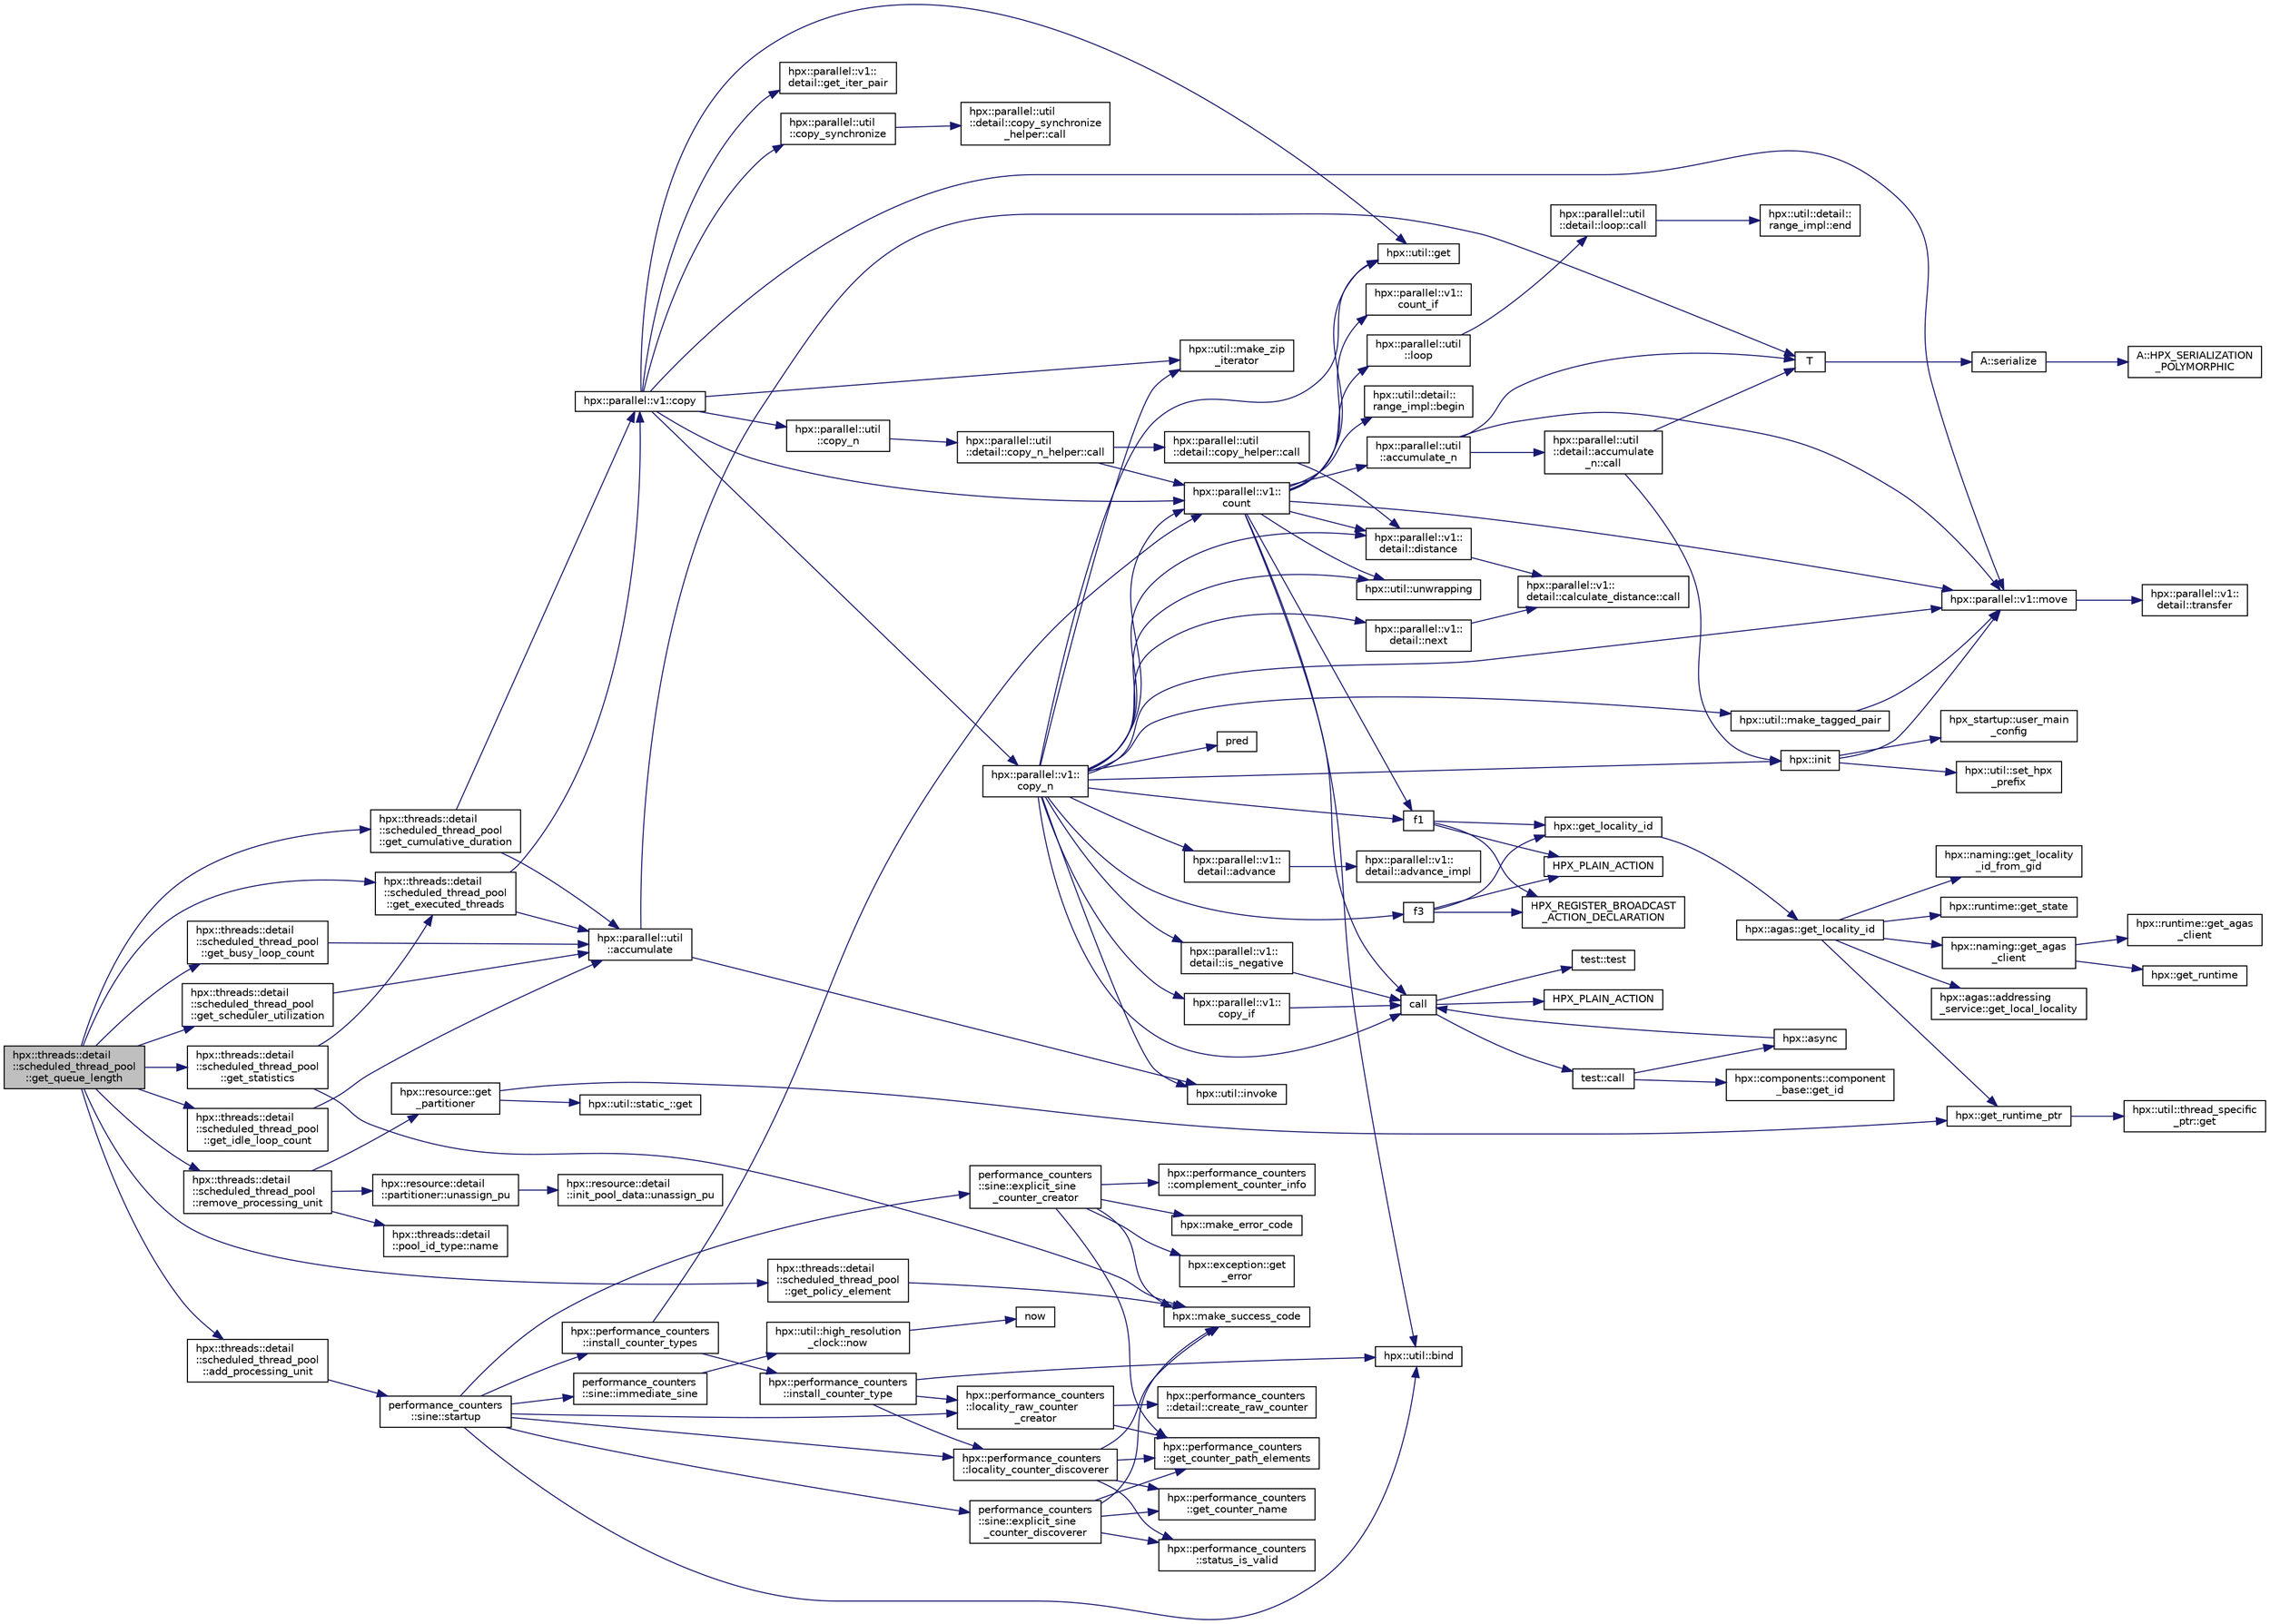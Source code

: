 digraph "hpx::threads::detail::scheduled_thread_pool::get_queue_length"
{
  edge [fontname="Helvetica",fontsize="10",labelfontname="Helvetica",labelfontsize="10"];
  node [fontname="Helvetica",fontsize="10",shape=record];
  rankdir="LR";
  Node514 [label="hpx::threads::detail\l::scheduled_thread_pool\l::get_queue_length",height=0.2,width=0.4,color="black", fillcolor="grey75", style="filled", fontcolor="black"];
  Node514 -> Node515 [color="midnightblue",fontsize="10",style="solid",fontname="Helvetica"];
  Node515 [label="hpx::threads::detail\l::scheduled_thread_pool\l::get_executed_threads",height=0.2,width=0.4,color="black", fillcolor="white", style="filled",URL="$d2/df7/classhpx_1_1threads_1_1detail_1_1scheduled__thread__pool.html#a752993760499d1faf511432e3230620a"];
  Node515 -> Node516 [color="midnightblue",fontsize="10",style="solid",fontname="Helvetica"];
  Node516 [label="hpx::parallel::util\l::accumulate",height=0.2,width=0.4,color="black", fillcolor="white", style="filled",URL="$df/dc6/namespacehpx_1_1parallel_1_1util.html#ab57e9fe9dcda3baa915398e2d7ba3d69"];
  Node516 -> Node517 [color="midnightblue",fontsize="10",style="solid",fontname="Helvetica"];
  Node517 [label="T",height=0.2,width=0.4,color="black", fillcolor="white", style="filled",URL="$db/d33/polymorphic__semiintrusive__template_8cpp.html#ad187658f9cb91c1312b39ae7e896f1ea"];
  Node517 -> Node518 [color="midnightblue",fontsize="10",style="solid",fontname="Helvetica"];
  Node518 [label="A::serialize",height=0.2,width=0.4,color="black", fillcolor="white", style="filled",URL="$d7/da0/struct_a.html#a5f5c287cf471e274ed9dda0da1592212"];
  Node518 -> Node519 [color="midnightblue",fontsize="10",style="solid",fontname="Helvetica"];
  Node519 [label="A::HPX_SERIALIZATION\l_POLYMORPHIC",height=0.2,width=0.4,color="black", fillcolor="white", style="filled",URL="$d7/da0/struct_a.html#ada978cc156cebbafddb1f3aa4c01918c"];
  Node516 -> Node520 [color="midnightblue",fontsize="10",style="solid",fontname="Helvetica"];
  Node520 [label="hpx::util::invoke",height=0.2,width=0.4,color="black", fillcolor="white", style="filled",URL="$df/dad/namespacehpx_1_1util.html#a9ed3f52b36e725e476dbf5099134ed3d"];
  Node515 -> Node521 [color="midnightblue",fontsize="10",style="solid",fontname="Helvetica"];
  Node521 [label="hpx::parallel::v1::copy",height=0.2,width=0.4,color="black", fillcolor="white", style="filled",URL="$db/db9/namespacehpx_1_1parallel_1_1v1.html#a502f993845638113034b4a1629b7a3c7"];
  Node521 -> Node522 [color="midnightblue",fontsize="10",style="solid",fontname="Helvetica"];
  Node522 [label="hpx::parallel::v1::\lcopy_n",height=0.2,width=0.4,color="black", fillcolor="white", style="filled",URL="$db/db9/namespacehpx_1_1parallel_1_1v1.html#a62b381b00123e950f7cd81ae9b16c4a6"];
  Node522 -> Node523 [color="midnightblue",fontsize="10",style="solid",fontname="Helvetica"];
  Node523 [label="hpx::util::make_tagged_pair",height=0.2,width=0.4,color="black", fillcolor="white", style="filled",URL="$df/dad/namespacehpx_1_1util.html#afa71e8b7f4f559051a5ff14a508c543c"];
  Node523 -> Node524 [color="midnightblue",fontsize="10",style="solid",fontname="Helvetica"];
  Node524 [label="hpx::parallel::v1::move",height=0.2,width=0.4,color="black", fillcolor="white", style="filled",URL="$db/db9/namespacehpx_1_1parallel_1_1v1.html#aa7c4ede081ce786c9d1eb1adff495cfc"];
  Node524 -> Node525 [color="midnightblue",fontsize="10",style="solid",fontname="Helvetica"];
  Node525 [label="hpx::parallel::v1::\ldetail::transfer",height=0.2,width=0.4,color="black", fillcolor="white", style="filled",URL="$d2/ddd/namespacehpx_1_1parallel_1_1v1_1_1detail.html#ab1b56a05e1885ca7cc7ffa1804dd2f3c"];
  Node522 -> Node526 [color="midnightblue",fontsize="10",style="solid",fontname="Helvetica"];
  Node526 [label="hpx::parallel::v1::\ldetail::is_negative",height=0.2,width=0.4,color="black", fillcolor="white", style="filled",URL="$d2/ddd/namespacehpx_1_1parallel_1_1v1_1_1detail.html#adf2e40fc4b20ad0fd442ee3118a4d527"];
  Node526 -> Node527 [color="midnightblue",fontsize="10",style="solid",fontname="Helvetica"];
  Node527 [label="call",height=0.2,width=0.4,color="black", fillcolor="white", style="filled",URL="$d2/d67/promise__1620_8cpp.html#a58357f0b82bc761e1d0b9091ed563a70"];
  Node527 -> Node528 [color="midnightblue",fontsize="10",style="solid",fontname="Helvetica"];
  Node528 [label="test::test",height=0.2,width=0.4,color="black", fillcolor="white", style="filled",URL="$d8/d89/structtest.html#ab42d5ece712d716b04cb3f686f297a26"];
  Node527 -> Node529 [color="midnightblue",fontsize="10",style="solid",fontname="Helvetica"];
  Node529 [label="HPX_PLAIN_ACTION",height=0.2,width=0.4,color="black", fillcolor="white", style="filled",URL="$d2/d67/promise__1620_8cpp.html#ab96aab827a4b1fcaf66cfe0ba83fef23"];
  Node527 -> Node530 [color="midnightblue",fontsize="10",style="solid",fontname="Helvetica"];
  Node530 [label="test::call",height=0.2,width=0.4,color="black", fillcolor="white", style="filled",URL="$d8/d89/structtest.html#aeb29e7ed6518b9426ccf1344c52620ae"];
  Node530 -> Node531 [color="midnightblue",fontsize="10",style="solid",fontname="Helvetica"];
  Node531 [label="hpx::async",height=0.2,width=0.4,color="black", fillcolor="white", style="filled",URL="$d8/d83/namespacehpx.html#acb7d8e37b73b823956ce144f9a57eaa4"];
  Node531 -> Node527 [color="midnightblue",fontsize="10",style="solid",fontname="Helvetica"];
  Node530 -> Node532 [color="midnightblue",fontsize="10",style="solid",fontname="Helvetica"];
  Node532 [label="hpx::components::component\l_base::get_id",height=0.2,width=0.4,color="black", fillcolor="white", style="filled",URL="$d2/de6/classhpx_1_1components_1_1component__base.html#a4c8fd93514039bdf01c48d66d82b19cd"];
  Node522 -> Node533 [color="midnightblue",fontsize="10",style="solid",fontname="Helvetica"];
  Node533 [label="hpx::util::get",height=0.2,width=0.4,color="black", fillcolor="white", style="filled",URL="$df/dad/namespacehpx_1_1util.html#a5cbd3c41f03f4d4acaedaa4777e3cc02"];
  Node522 -> Node527 [color="midnightblue",fontsize="10",style="solid",fontname="Helvetica"];
  Node522 -> Node534 [color="midnightblue",fontsize="10",style="solid",fontname="Helvetica"];
  Node534 [label="pred",height=0.2,width=0.4,color="black", fillcolor="white", style="filled",URL="$dc/d8b/cxx11__std__thread_8cpp.html#a31ff3168522b47b050989c5e07dd8408"];
  Node522 -> Node520 [color="midnightblue",fontsize="10",style="solid",fontname="Helvetica"];
  Node522 -> Node535 [color="midnightblue",fontsize="10",style="solid",fontname="Helvetica"];
  Node535 [label="hpx::parallel::v1::\lcopy_if",height=0.2,width=0.4,color="black", fillcolor="white", style="filled",URL="$db/db9/namespacehpx_1_1parallel_1_1v1.html#a9a749519e8f71f886d23aecb6ceaaf8a"];
  Node535 -> Node527 [color="midnightblue",fontsize="10",style="solid",fontname="Helvetica"];
  Node522 -> Node536 [color="midnightblue",fontsize="10",style="solid",fontname="Helvetica"];
  Node536 [label="hpx::parallel::v1::\lcount",height=0.2,width=0.4,color="black", fillcolor="white", style="filled",URL="$db/db9/namespacehpx_1_1parallel_1_1v1.html#a19d058114a2bd44801aab4176b188e23"];
  Node536 -> Node537 [color="midnightblue",fontsize="10",style="solid",fontname="Helvetica"];
  Node537 [label="hpx::parallel::v1::\lcount_if",height=0.2,width=0.4,color="black", fillcolor="white", style="filled",URL="$db/db9/namespacehpx_1_1parallel_1_1v1.html#ad836ff017ec208c2d6388a9b47b05ce0"];
  Node536 -> Node538 [color="midnightblue",fontsize="10",style="solid",fontname="Helvetica"];
  Node538 [label="f1",height=0.2,width=0.4,color="black", fillcolor="white", style="filled",URL="$d8/d8b/broadcast_8cpp.html#a1751fbd41f2529b84514a9dbd767959a"];
  Node538 -> Node539 [color="midnightblue",fontsize="10",style="solid",fontname="Helvetica"];
  Node539 [label="hpx::get_locality_id",height=0.2,width=0.4,color="black", fillcolor="white", style="filled",URL="$d8/d83/namespacehpx.html#a158d7c54a657bb364c1704033010697b",tooltip="Return the number of the locality this function is being called from. "];
  Node539 -> Node540 [color="midnightblue",fontsize="10",style="solid",fontname="Helvetica"];
  Node540 [label="hpx::agas::get_locality_id",height=0.2,width=0.4,color="black", fillcolor="white", style="filled",URL="$dc/d54/namespacehpx_1_1agas.html#a491cc2ddecdf0f1a9129900caa6a4d3e"];
  Node540 -> Node541 [color="midnightblue",fontsize="10",style="solid",fontname="Helvetica"];
  Node541 [label="hpx::get_runtime_ptr",height=0.2,width=0.4,color="black", fillcolor="white", style="filled",URL="$d8/d83/namespacehpx.html#af29daf2bb3e01b4d6495a1742b6cce64"];
  Node541 -> Node542 [color="midnightblue",fontsize="10",style="solid",fontname="Helvetica"];
  Node542 [label="hpx::util::thread_specific\l_ptr::get",height=0.2,width=0.4,color="black", fillcolor="white", style="filled",URL="$d4/d4c/structhpx_1_1util_1_1thread__specific__ptr.html#a3b27d8520710478aa41d1f74206bdba9"];
  Node540 -> Node543 [color="midnightblue",fontsize="10",style="solid",fontname="Helvetica"];
  Node543 [label="hpx::runtime::get_state",height=0.2,width=0.4,color="black", fillcolor="white", style="filled",URL="$d0/d7b/classhpx_1_1runtime.html#ab405f80e060dac95d624520f38b0524c"];
  Node540 -> Node544 [color="midnightblue",fontsize="10",style="solid",fontname="Helvetica"];
  Node544 [label="hpx::naming::get_agas\l_client",height=0.2,width=0.4,color="black", fillcolor="white", style="filled",URL="$d4/dc9/namespacehpx_1_1naming.html#a0408fffd5d34b620712a801b0ae3b032"];
  Node544 -> Node545 [color="midnightblue",fontsize="10",style="solid",fontname="Helvetica"];
  Node545 [label="hpx::get_runtime",height=0.2,width=0.4,color="black", fillcolor="white", style="filled",URL="$d8/d83/namespacehpx.html#aef902cc6c7dd3b9fbadf34d1e850a070"];
  Node544 -> Node546 [color="midnightblue",fontsize="10",style="solid",fontname="Helvetica"];
  Node546 [label="hpx::runtime::get_agas\l_client",height=0.2,width=0.4,color="black", fillcolor="white", style="filled",URL="$d0/d7b/classhpx_1_1runtime.html#aeb5dddd30d6b9861669af8ad44d1a96a"];
  Node540 -> Node547 [color="midnightblue",fontsize="10",style="solid",fontname="Helvetica"];
  Node547 [label="hpx::agas::addressing\l_service::get_local_locality",height=0.2,width=0.4,color="black", fillcolor="white", style="filled",URL="$db/d58/structhpx_1_1agas_1_1addressing__service.html#ab52c19a37c2a7a006c6c15f90ad0539c"];
  Node540 -> Node548 [color="midnightblue",fontsize="10",style="solid",fontname="Helvetica"];
  Node548 [label="hpx::naming::get_locality\l_id_from_gid",height=0.2,width=0.4,color="black", fillcolor="white", style="filled",URL="$d4/dc9/namespacehpx_1_1naming.html#a7fd43037784560bd04fda9b49e33529f"];
  Node538 -> Node549 [color="midnightblue",fontsize="10",style="solid",fontname="Helvetica"];
  Node549 [label="HPX_PLAIN_ACTION",height=0.2,width=0.4,color="black", fillcolor="white", style="filled",URL="$d8/d8b/broadcast_8cpp.html#a19685a0394ce6a99351f7a679f6eeefc"];
  Node538 -> Node550 [color="midnightblue",fontsize="10",style="solid",fontname="Helvetica"];
  Node550 [label="HPX_REGISTER_BROADCAST\l_ACTION_DECLARATION",height=0.2,width=0.4,color="black", fillcolor="white", style="filled",URL="$d7/d38/addressing__service_8cpp.html#a573d764d9cb34eec46a4bdffcf07875f"];
  Node536 -> Node551 [color="midnightblue",fontsize="10",style="solid",fontname="Helvetica"];
  Node551 [label="hpx::parallel::util\l::loop",height=0.2,width=0.4,color="black", fillcolor="white", style="filled",URL="$df/dc6/namespacehpx_1_1parallel_1_1util.html#a3f434e00f42929aac85debb8c5782213"];
  Node551 -> Node552 [color="midnightblue",fontsize="10",style="solid",fontname="Helvetica"];
  Node552 [label="hpx::parallel::util\l::detail::loop::call",height=0.2,width=0.4,color="black", fillcolor="white", style="filled",URL="$da/d06/structhpx_1_1parallel_1_1util_1_1detail_1_1loop.html#a5c5e8dbda782f09cdb7bc2509e3bf09e"];
  Node552 -> Node553 [color="midnightblue",fontsize="10",style="solid",fontname="Helvetica"];
  Node553 [label="hpx::util::detail::\lrange_impl::end",height=0.2,width=0.4,color="black", fillcolor="white", style="filled",URL="$d4/d4a/namespacehpx_1_1util_1_1detail_1_1range__impl.html#afb2ea48b0902f52ee4d8b764807b4316"];
  Node536 -> Node554 [color="midnightblue",fontsize="10",style="solid",fontname="Helvetica"];
  Node554 [label="hpx::util::bind",height=0.2,width=0.4,color="black", fillcolor="white", style="filled",URL="$df/dad/namespacehpx_1_1util.html#ad844caedf82a0173d6909d910c3e48c6"];
  Node536 -> Node524 [color="midnightblue",fontsize="10",style="solid",fontname="Helvetica"];
  Node536 -> Node533 [color="midnightblue",fontsize="10",style="solid",fontname="Helvetica"];
  Node536 -> Node527 [color="midnightblue",fontsize="10",style="solid",fontname="Helvetica"];
  Node536 -> Node555 [color="midnightblue",fontsize="10",style="solid",fontname="Helvetica"];
  Node555 [label="hpx::parallel::v1::\ldetail::distance",height=0.2,width=0.4,color="black", fillcolor="white", style="filled",URL="$d2/ddd/namespacehpx_1_1parallel_1_1v1_1_1detail.html#a6bea3c6a5f470cad11f27ee6bab4a33f"];
  Node555 -> Node556 [color="midnightblue",fontsize="10",style="solid",fontname="Helvetica"];
  Node556 [label="hpx::parallel::v1::\ldetail::calculate_distance::call",height=0.2,width=0.4,color="black", fillcolor="white", style="filled",URL="$db/dfa/structhpx_1_1parallel_1_1v1_1_1detail_1_1calculate__distance.html#a950a6627830a7d019ac0e734b0a447bf"];
  Node536 -> Node557 [color="midnightblue",fontsize="10",style="solid",fontname="Helvetica"];
  Node557 [label="hpx::util::unwrapping",height=0.2,width=0.4,color="black", fillcolor="white", style="filled",URL="$df/dad/namespacehpx_1_1util.html#a7529d9ac687684c33403cdd1f9cef8e4"];
  Node536 -> Node558 [color="midnightblue",fontsize="10",style="solid",fontname="Helvetica"];
  Node558 [label="hpx::parallel::util\l::accumulate_n",height=0.2,width=0.4,color="black", fillcolor="white", style="filled",URL="$df/dc6/namespacehpx_1_1parallel_1_1util.html#af19f9a2722f97c2247ea5d0dbb5e2d25"];
  Node558 -> Node559 [color="midnightblue",fontsize="10",style="solid",fontname="Helvetica"];
  Node559 [label="hpx::parallel::util\l::detail::accumulate\l_n::call",height=0.2,width=0.4,color="black", fillcolor="white", style="filled",URL="$d8/d3b/structhpx_1_1parallel_1_1util_1_1detail_1_1accumulate__n.html#a765aceb8ab313fc92f7c4aaf70ccca8f"];
  Node559 -> Node560 [color="midnightblue",fontsize="10",style="solid",fontname="Helvetica"];
  Node560 [label="hpx::init",height=0.2,width=0.4,color="black", fillcolor="white", style="filled",URL="$d8/d83/namespacehpx.html#a3c694ea960b47c56b33351ba16e3d76b",tooltip="Main entry point for launching the HPX runtime system. "];
  Node560 -> Node561 [color="midnightblue",fontsize="10",style="solid",fontname="Helvetica"];
  Node561 [label="hpx::util::set_hpx\l_prefix",height=0.2,width=0.4,color="black", fillcolor="white", style="filled",URL="$df/dad/namespacehpx_1_1util.html#ae40a23c1ba0a48d9304dcf717a95793e"];
  Node560 -> Node562 [color="midnightblue",fontsize="10",style="solid",fontname="Helvetica"];
  Node562 [label="hpx_startup::user_main\l_config",height=0.2,width=0.4,color="black", fillcolor="white", style="filled",URL="$d3/dd2/namespacehpx__startup.html#aaac571d88bd3912a4225a23eb3261637"];
  Node560 -> Node524 [color="midnightblue",fontsize="10",style="solid",fontname="Helvetica"];
  Node559 -> Node517 [color="midnightblue",fontsize="10",style="solid",fontname="Helvetica"];
  Node558 -> Node524 [color="midnightblue",fontsize="10",style="solid",fontname="Helvetica"];
  Node558 -> Node517 [color="midnightblue",fontsize="10",style="solid",fontname="Helvetica"];
  Node536 -> Node563 [color="midnightblue",fontsize="10",style="solid",fontname="Helvetica"];
  Node563 [label="hpx::util::detail::\lrange_impl::begin",height=0.2,width=0.4,color="black", fillcolor="white", style="filled",URL="$d4/d4a/namespacehpx_1_1util_1_1detail_1_1range__impl.html#a31e165df2b865cdd961f35ce938db41a"];
  Node522 -> Node555 [color="midnightblue",fontsize="10",style="solid",fontname="Helvetica"];
  Node522 -> Node560 [color="midnightblue",fontsize="10",style="solid",fontname="Helvetica"];
  Node522 -> Node564 [color="midnightblue",fontsize="10",style="solid",fontname="Helvetica"];
  Node564 [label="hpx::util::make_zip\l_iterator",height=0.2,width=0.4,color="black", fillcolor="white", style="filled",URL="$df/dad/namespacehpx_1_1util.html#a2f68369b316e5699be2c81c04e3ee209"];
  Node522 -> Node538 [color="midnightblue",fontsize="10",style="solid",fontname="Helvetica"];
  Node522 -> Node565 [color="midnightblue",fontsize="10",style="solid",fontname="Helvetica"];
  Node565 [label="f3",height=0.2,width=0.4,color="black", fillcolor="white", style="filled",URL="$d8/d8b/broadcast_8cpp.html#a9bac347cb7dd97427ecd2dd58525b646"];
  Node565 -> Node539 [color="midnightblue",fontsize="10",style="solid",fontname="Helvetica"];
  Node565 -> Node549 [color="midnightblue",fontsize="10",style="solid",fontname="Helvetica"];
  Node565 -> Node550 [color="midnightblue",fontsize="10",style="solid",fontname="Helvetica"];
  Node522 -> Node566 [color="midnightblue",fontsize="10",style="solid",fontname="Helvetica"];
  Node566 [label="hpx::parallel::v1::\ldetail::next",height=0.2,width=0.4,color="black", fillcolor="white", style="filled",URL="$d2/ddd/namespacehpx_1_1parallel_1_1v1_1_1detail.html#a0a6696d8c17a32b8ebfaa496b9ab3332"];
  Node566 -> Node556 [color="midnightblue",fontsize="10",style="solid",fontname="Helvetica"];
  Node522 -> Node567 [color="midnightblue",fontsize="10",style="solid",fontname="Helvetica"];
  Node567 [label="hpx::parallel::v1::\ldetail::advance",height=0.2,width=0.4,color="black", fillcolor="white", style="filled",URL="$d2/ddd/namespacehpx_1_1parallel_1_1v1_1_1detail.html#ad9fca7bce7b3e3c32302967ffc1fb4a4"];
  Node567 -> Node568 [color="midnightblue",fontsize="10",style="solid",fontname="Helvetica"];
  Node568 [label="hpx::parallel::v1::\ldetail::advance_impl",height=0.2,width=0.4,color="black", fillcolor="white", style="filled",URL="$d2/ddd/namespacehpx_1_1parallel_1_1v1_1_1detail.html#ad4fa62ca115927187e4063b65ee5f317"];
  Node522 -> Node524 [color="midnightblue",fontsize="10",style="solid",fontname="Helvetica"];
  Node522 -> Node557 [color="midnightblue",fontsize="10",style="solid",fontname="Helvetica"];
  Node521 -> Node536 [color="midnightblue",fontsize="10",style="solid",fontname="Helvetica"];
  Node521 -> Node569 [color="midnightblue",fontsize="10",style="solid",fontname="Helvetica"];
  Node569 [label="hpx::parallel::util\l::copy_n",height=0.2,width=0.4,color="black", fillcolor="white", style="filled",URL="$df/dc6/namespacehpx_1_1parallel_1_1util.html#ab30b19e9d50f04c88be6cb7408c82987"];
  Node569 -> Node570 [color="midnightblue",fontsize="10",style="solid",fontname="Helvetica"];
  Node570 [label="hpx::parallel::util\l::detail::copy_n_helper::call",height=0.2,width=0.4,color="black", fillcolor="white", style="filled",URL="$de/d50/structhpx_1_1parallel_1_1util_1_1detail_1_1copy__n__helper.html#ae283ae8df16258386dd2aa4d58d4df8e"];
  Node570 -> Node536 [color="midnightblue",fontsize="10",style="solid",fontname="Helvetica"];
  Node570 -> Node571 [color="midnightblue",fontsize="10",style="solid",fontname="Helvetica"];
  Node571 [label="hpx::parallel::util\l::detail::copy_helper::call",height=0.2,width=0.4,color="black", fillcolor="white", style="filled",URL="$db/d59/structhpx_1_1parallel_1_1util_1_1detail_1_1copy__helper.html#ac801832edc0b6a84595880bb4613cb60"];
  Node571 -> Node555 [color="midnightblue",fontsize="10",style="solid",fontname="Helvetica"];
  Node521 -> Node572 [color="midnightblue",fontsize="10",style="solid",fontname="Helvetica"];
  Node572 [label="hpx::parallel::v1::\ldetail::get_iter_pair",height=0.2,width=0.4,color="black", fillcolor="white", style="filled",URL="$d2/ddd/namespacehpx_1_1parallel_1_1v1_1_1detail.html#ac4d3c2918035705998b9b049c5440119"];
  Node521 -> Node564 [color="midnightblue",fontsize="10",style="solid",fontname="Helvetica"];
  Node521 -> Node533 [color="midnightblue",fontsize="10",style="solid",fontname="Helvetica"];
  Node521 -> Node573 [color="midnightblue",fontsize="10",style="solid",fontname="Helvetica"];
  Node573 [label="hpx::parallel::util\l::copy_synchronize",height=0.2,width=0.4,color="black", fillcolor="white", style="filled",URL="$df/dc6/namespacehpx_1_1parallel_1_1util.html#ad33c06f9b1fc663f33b9fb189390e71b"];
  Node573 -> Node574 [color="midnightblue",fontsize="10",style="solid",fontname="Helvetica"];
  Node574 [label="hpx::parallel::util\l::detail::copy_synchronize\l_helper::call",height=0.2,width=0.4,color="black", fillcolor="white", style="filled",URL="$d7/d41/structhpx_1_1parallel_1_1util_1_1detail_1_1copy__synchronize__helper.html#a7c8e8c72844a8fd415b6b3517cc1a224"];
  Node521 -> Node524 [color="midnightblue",fontsize="10",style="solid",fontname="Helvetica"];
  Node514 -> Node575 [color="midnightblue",fontsize="10",style="solid",fontname="Helvetica"];
  Node575 [label="hpx::threads::detail\l::scheduled_thread_pool\l::get_cumulative_duration",height=0.2,width=0.4,color="black", fillcolor="white", style="filled",URL="$d2/df7/classhpx_1_1threads_1_1detail_1_1scheduled__thread__pool.html#a8d4a988d98693b637a1591ecbc404721"];
  Node575 -> Node516 [color="midnightblue",fontsize="10",style="solid",fontname="Helvetica"];
  Node575 -> Node521 [color="midnightblue",fontsize="10",style="solid",fontname="Helvetica"];
  Node514 -> Node576 [color="midnightblue",fontsize="10",style="solid",fontname="Helvetica"];
  Node576 [label="hpx::threads::detail\l::scheduled_thread_pool\l::get_idle_loop_count",height=0.2,width=0.4,color="black", fillcolor="white", style="filled",URL="$d2/df7/classhpx_1_1threads_1_1detail_1_1scheduled__thread__pool.html#a367acdc6271c6f58f8685b56c3c8bb04"];
  Node576 -> Node516 [color="midnightblue",fontsize="10",style="solid",fontname="Helvetica"];
  Node514 -> Node577 [color="midnightblue",fontsize="10",style="solid",fontname="Helvetica"];
  Node577 [label="hpx::threads::detail\l::scheduled_thread_pool\l::get_busy_loop_count",height=0.2,width=0.4,color="black", fillcolor="white", style="filled",URL="$d2/df7/classhpx_1_1threads_1_1detail_1_1scheduled__thread__pool.html#adb0c9659b44a490e5915d053dd90fc91"];
  Node577 -> Node516 [color="midnightblue",fontsize="10",style="solid",fontname="Helvetica"];
  Node514 -> Node578 [color="midnightblue",fontsize="10",style="solid",fontname="Helvetica"];
  Node578 [label="hpx::threads::detail\l::scheduled_thread_pool\l::get_scheduler_utilization",height=0.2,width=0.4,color="black", fillcolor="white", style="filled",URL="$d2/df7/classhpx_1_1threads_1_1detail_1_1scheduled__thread__pool.html#ac85378bebf0a26c99c93ec1a460d7683"];
  Node578 -> Node516 [color="midnightblue",fontsize="10",style="solid",fontname="Helvetica"];
  Node514 -> Node579 [color="midnightblue",fontsize="10",style="solid",fontname="Helvetica"];
  Node579 [label="hpx::threads::detail\l::scheduled_thread_pool\l::get_policy_element",height=0.2,width=0.4,color="black", fillcolor="white", style="filled",URL="$d2/df7/classhpx_1_1threads_1_1detail_1_1scheduled__thread__pool.html#a360eead39f3880f448b3c83633f14d2b"];
  Node579 -> Node580 [color="midnightblue",fontsize="10",style="solid",fontname="Helvetica"];
  Node580 [label="hpx::make_success_code",height=0.2,width=0.4,color="black", fillcolor="white", style="filled",URL="$d8/d83/namespacehpx.html#a0e8512a8f49e2a6c8185061181419d8f",tooltip="Returns error_code(hpx::success, \"success\", mode). "];
  Node514 -> Node581 [color="midnightblue",fontsize="10",style="solid",fontname="Helvetica"];
  Node581 [label="hpx::threads::detail\l::scheduled_thread_pool\l::get_statistics",height=0.2,width=0.4,color="black", fillcolor="white", style="filled",URL="$d2/df7/classhpx_1_1threads_1_1detail_1_1scheduled__thread__pool.html#af2dcb72d2af1ae8d518295a975531b21"];
  Node581 -> Node515 [color="midnightblue",fontsize="10",style="solid",fontname="Helvetica"];
  Node581 -> Node580 [color="midnightblue",fontsize="10",style="solid",fontname="Helvetica"];
  Node514 -> Node582 [color="midnightblue",fontsize="10",style="solid",fontname="Helvetica"];
  Node582 [label="hpx::threads::detail\l::scheduled_thread_pool\l::add_processing_unit",height=0.2,width=0.4,color="black", fillcolor="white", style="filled",URL="$d2/df7/classhpx_1_1threads_1_1detail_1_1scheduled__thread__pool.html#a898fd945f669a69a8dc4ef660206df51"];
  Node582 -> Node583 [color="midnightblue",fontsize="10",style="solid",fontname="Helvetica"];
  Node583 [label="performance_counters\l::sine::startup",height=0.2,width=0.4,color="black", fillcolor="white", style="filled",URL="$d1/d04/namespaceperformance__counters_1_1sine.html#a73ad17477610d96bd56bdc05fc19d92a"];
  Node583 -> Node584 [color="midnightblue",fontsize="10",style="solid",fontname="Helvetica"];
  Node584 [label="performance_counters\l::sine::explicit_sine\l_counter_creator",height=0.2,width=0.4,color="black", fillcolor="white", style="filled",URL="$d1/d04/namespaceperformance__counters_1_1sine.html#ad70bd639555008835cc2619e4060c822"];
  Node584 -> Node585 [color="midnightblue",fontsize="10",style="solid",fontname="Helvetica"];
  Node585 [label="hpx::performance_counters\l::get_counter_path_elements",height=0.2,width=0.4,color="black", fillcolor="white", style="filled",URL="$d0/d36/namespacehpx_1_1performance__counters.html#a20efd215ad44c2a1d6bf36731b07094c",tooltip="Fill the given counter_path_elements instance from the given full name of a counter. "];
  Node584 -> Node586 [color="midnightblue",fontsize="10",style="solid",fontname="Helvetica"];
  Node586 [label="hpx::performance_counters\l::complement_counter_info",height=0.2,width=0.4,color="black", fillcolor="white", style="filled",URL="$d0/d36/namespacehpx_1_1performance__counters.html#a0256857d76e12ec08c01ac2f020b1f48",tooltip="Complement the counter info if parent instance name is missing. "];
  Node584 -> Node587 [color="midnightblue",fontsize="10",style="solid",fontname="Helvetica"];
  Node587 [label="hpx::make_error_code",height=0.2,width=0.4,color="black", fillcolor="white", style="filled",URL="$d8/d83/namespacehpx.html#a154bc03d8bffebc41d36767f98aea4b0",tooltip="Returns a new error_code constructed from the given parameters. "];
  Node584 -> Node588 [color="midnightblue",fontsize="10",style="solid",fontname="Helvetica"];
  Node588 [label="hpx::exception::get\l_error",height=0.2,width=0.4,color="black", fillcolor="white", style="filled",URL="$de/d25/classhpx_1_1exception.html#a427fc21f422d4a796cf7e8f7b74c1fe1"];
  Node584 -> Node580 [color="midnightblue",fontsize="10",style="solid",fontname="Helvetica"];
  Node583 -> Node589 [color="midnightblue",fontsize="10",style="solid",fontname="Helvetica"];
  Node589 [label="performance_counters\l::sine::explicit_sine\l_counter_discoverer",height=0.2,width=0.4,color="black", fillcolor="white", style="filled",URL="$d1/d04/namespaceperformance__counters_1_1sine.html#af72e31443428aa4dbbea0173896ae3eb"];
  Node589 -> Node585 [color="midnightblue",fontsize="10",style="solid",fontname="Helvetica"];
  Node589 -> Node590 [color="midnightblue",fontsize="10",style="solid",fontname="Helvetica"];
  Node590 [label="hpx::performance_counters\l::status_is_valid",height=0.2,width=0.4,color="black", fillcolor="white", style="filled",URL="$d0/d36/namespacehpx_1_1performance__counters.html#a02f879175b5bb99013a8c79f66e57213"];
  Node589 -> Node591 [color="midnightblue",fontsize="10",style="solid",fontname="Helvetica"];
  Node591 [label="hpx::performance_counters\l::get_counter_name",height=0.2,width=0.4,color="black", fillcolor="white", style="filled",URL="$d0/d36/namespacehpx_1_1performance__counters.html#af277aab5e2e75f4d32dedcb1f4cdf21d",tooltip="Create a full name of a counter from the contents of the given counter_path_elements instance..."];
  Node589 -> Node580 [color="midnightblue",fontsize="10",style="solid",fontname="Helvetica"];
  Node583 -> Node554 [color="midnightblue",fontsize="10",style="solid",fontname="Helvetica"];
  Node583 -> Node592 [color="midnightblue",fontsize="10",style="solid",fontname="Helvetica"];
  Node592 [label="hpx::performance_counters\l::locality_raw_counter\l_creator",height=0.2,width=0.4,color="black", fillcolor="white", style="filled",URL="$d0/d36/namespacehpx_1_1performance__counters.html#ae4c341430bcefef5080eb7b92b489700"];
  Node592 -> Node585 [color="midnightblue",fontsize="10",style="solid",fontname="Helvetica"];
  Node592 -> Node593 [color="midnightblue",fontsize="10",style="solid",fontname="Helvetica"];
  Node593 [label="hpx::performance_counters\l::detail::create_raw_counter",height=0.2,width=0.4,color="black", fillcolor="white", style="filled",URL="$d0/df8/namespacehpx_1_1performance__counters_1_1detail.html#a5e451affac03963e4ae0cb8eddb34fbd"];
  Node583 -> Node594 [color="midnightblue",fontsize="10",style="solid",fontname="Helvetica"];
  Node594 [label="performance_counters\l::sine::immediate_sine",height=0.2,width=0.4,color="black", fillcolor="white", style="filled",URL="$d1/d04/namespaceperformance__counters_1_1sine.html#a79e6db51a4d53a4fa906134b7b370dca"];
  Node594 -> Node595 [color="midnightblue",fontsize="10",style="solid",fontname="Helvetica"];
  Node595 [label="hpx::util::high_resolution\l_clock::now",height=0.2,width=0.4,color="black", fillcolor="white", style="filled",URL="$dd/d16/structhpx_1_1util_1_1high__resolution__clock.html#aaf1ff59c3ef8d3b70696fadb0a55842c"];
  Node595 -> Node596 [color="midnightblue",fontsize="10",style="solid",fontname="Helvetica"];
  Node596 [label="now",height=0.2,width=0.4,color="black", fillcolor="white", style="filled",URL="$de/db3/1d__stencil__1__omp_8cpp.html#a89e9667753dccfac455bd37a7a3a7b16"];
  Node583 -> Node597 [color="midnightblue",fontsize="10",style="solid",fontname="Helvetica"];
  Node597 [label="hpx::performance_counters\l::locality_counter_discoverer",height=0.2,width=0.4,color="black", fillcolor="white", style="filled",URL="$d0/d36/namespacehpx_1_1performance__counters.html#a1dde75a358cb6a734c22cd84eb1401ba"];
  Node597 -> Node585 [color="midnightblue",fontsize="10",style="solid",fontname="Helvetica"];
  Node597 -> Node590 [color="midnightblue",fontsize="10",style="solid",fontname="Helvetica"];
  Node597 -> Node591 [color="midnightblue",fontsize="10",style="solid",fontname="Helvetica"];
  Node597 -> Node580 [color="midnightblue",fontsize="10",style="solid",fontname="Helvetica"];
  Node583 -> Node598 [color="midnightblue",fontsize="10",style="solid",fontname="Helvetica"];
  Node598 [label="hpx::performance_counters\l::install_counter_types",height=0.2,width=0.4,color="black", fillcolor="white", style="filled",URL="$d0/d36/namespacehpx_1_1performance__counters.html#ab040877c215a8e5c82c3d17e1a6fea1e"];
  Node598 -> Node536 [color="midnightblue",fontsize="10",style="solid",fontname="Helvetica"];
  Node598 -> Node599 [color="midnightblue",fontsize="10",style="solid",fontname="Helvetica"];
  Node599 [label="hpx::performance_counters\l::install_counter_type",height=0.2,width=0.4,color="black", fillcolor="white", style="filled",URL="$d0/d36/namespacehpx_1_1performance__counters.html#a4145b8ec6c6b285ea708fd1ac981431f",tooltip="Install a new generic performance counter type in a way, which will uninstall it automatically during..."];
  Node599 -> Node554 [color="midnightblue",fontsize="10",style="solid",fontname="Helvetica"];
  Node599 -> Node592 [color="midnightblue",fontsize="10",style="solid",fontname="Helvetica"];
  Node599 -> Node597 [color="midnightblue",fontsize="10",style="solid",fontname="Helvetica"];
  Node514 -> Node600 [color="midnightblue",fontsize="10",style="solid",fontname="Helvetica"];
  Node600 [label="hpx::threads::detail\l::scheduled_thread_pool\l::remove_processing_unit",height=0.2,width=0.4,color="black", fillcolor="white", style="filled",URL="$d2/df7/classhpx_1_1threads_1_1detail_1_1scheduled__thread__pool.html#a0fd402babe450ca5f82831ad0effedea"];
  Node600 -> Node601 [color="midnightblue",fontsize="10",style="solid",fontname="Helvetica"];
  Node601 [label="hpx::resource::get\l_partitioner",height=0.2,width=0.4,color="black", fillcolor="white", style="filled",URL="$dd/da5/namespacehpx_1_1resource.html#af91354c369d9a22a00581d6b6da7d0ee"];
  Node601 -> Node602 [color="midnightblue",fontsize="10",style="solid",fontname="Helvetica"];
  Node602 [label="hpx::util::static_::get",height=0.2,width=0.4,color="black", fillcolor="white", style="filled",URL="$d3/dbb/structhpx_1_1util_1_1static__.html#a2967c633948a3bf17a3b5405ef5a8318"];
  Node601 -> Node541 [color="midnightblue",fontsize="10",style="solid",fontname="Helvetica"];
  Node600 -> Node603 [color="midnightblue",fontsize="10",style="solid",fontname="Helvetica"];
  Node603 [label="hpx::resource::detail\l::partitioner::unassign_pu",height=0.2,width=0.4,color="black", fillcolor="white", style="filled",URL="$d0/dab/classhpx_1_1resource_1_1detail_1_1partitioner.html#a14ab510a725b2002bc1e9673087de6fe"];
  Node603 -> Node604 [color="midnightblue",fontsize="10",style="solid",fontname="Helvetica"];
  Node604 [label="hpx::resource::detail\l::init_pool_data::unassign_pu",height=0.2,width=0.4,color="black", fillcolor="white", style="filled",URL="$dc/d21/classhpx_1_1resource_1_1detail_1_1init__pool__data.html#a1c6393f51304130d45b483f38cc2c35d"];
  Node600 -> Node605 [color="midnightblue",fontsize="10",style="solid",fontname="Helvetica"];
  Node605 [label="hpx::threads::detail\l::pool_id_type::name",height=0.2,width=0.4,color="black", fillcolor="white", style="filled",URL="$db/d62/structhpx_1_1threads_1_1detail_1_1pool__id__type.html#a3031d19c1ce8d88f6b9092cc0e322308"];
}
